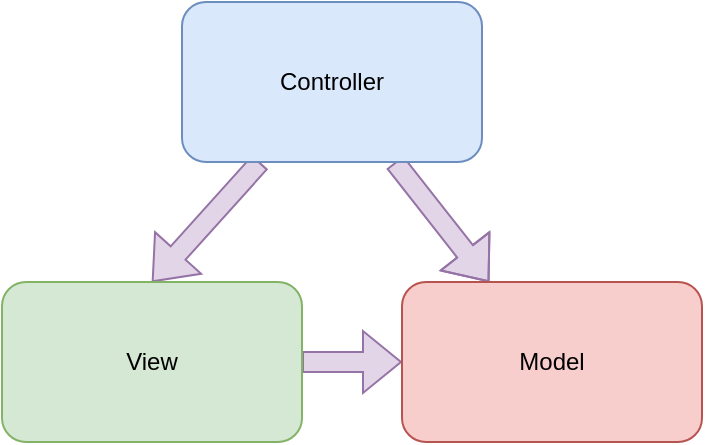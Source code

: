 <mxfile version="26.1.1">
  <diagram name="Page-1" id="x-sp5n_RfBR276ARIkhd">
    <mxGraphModel dx="818" dy="543" grid="1" gridSize="10" guides="1" tooltips="1" connect="1" arrows="1" fold="1" page="1" pageScale="1" pageWidth="850" pageHeight="1100" math="0" shadow="0">
      <root>
        <mxCell id="0" />
        <mxCell id="1" parent="0" />
        <mxCell id="YumuRFGGB4Yu9ukM9yHh-6" style="rounded=0;orthogonalLoop=1;jettySize=auto;html=1;entryX=0.5;entryY=0;entryDx=0;entryDy=0;shape=flexArrow;fillColor=#e1d5e7;strokeColor=#9673a6;" edge="1" parent="1" source="YumuRFGGB4Yu9ukM9yHh-2" target="YumuRFGGB4Yu9ukM9yHh-3">
          <mxGeometry relative="1" as="geometry" />
        </mxCell>
        <mxCell id="YumuRFGGB4Yu9ukM9yHh-7" style="rounded=0;orthogonalLoop=1;jettySize=auto;html=1;strokeWidth=1;shape=flexArrow;fillColor=#e1d5e7;strokeColor=#9673a6;" edge="1" parent="1" source="YumuRFGGB4Yu9ukM9yHh-2" target="YumuRFGGB4Yu9ukM9yHh-4">
          <mxGeometry relative="1" as="geometry">
            <Array as="points">
              <mxPoint x="490" y="320" />
            </Array>
          </mxGeometry>
        </mxCell>
        <mxCell id="YumuRFGGB4Yu9ukM9yHh-2" value="Controller" style="rounded=1;whiteSpace=wrap;html=1;fillColor=#dae8fc;strokeColor=#6c8ebf;" vertex="1" parent="1">
          <mxGeometry x="360" y="210" width="150" height="80" as="geometry" />
        </mxCell>
        <mxCell id="YumuRFGGB4Yu9ukM9yHh-8" style="edgeStyle=orthogonalEdgeStyle;rounded=0;orthogonalLoop=1;jettySize=auto;html=1;shape=flexArrow;fillColor=#e1d5e7;strokeColor=#9673a6;" edge="1" parent="1" source="YumuRFGGB4Yu9ukM9yHh-3" target="YumuRFGGB4Yu9ukM9yHh-4">
          <mxGeometry relative="1" as="geometry" />
        </mxCell>
        <mxCell id="YumuRFGGB4Yu9ukM9yHh-3" value="View" style="rounded=1;whiteSpace=wrap;html=1;fillColor=#d5e8d4;strokeColor=#82b366;" vertex="1" parent="1">
          <mxGeometry x="270" y="350" width="150" height="80" as="geometry" />
        </mxCell>
        <mxCell id="YumuRFGGB4Yu9ukM9yHh-4" value="Model" style="rounded=1;whiteSpace=wrap;html=1;fillColor=#f8cecc;strokeColor=#b85450;" vertex="1" parent="1">
          <mxGeometry x="470" y="350" width="150" height="80" as="geometry" />
        </mxCell>
      </root>
    </mxGraphModel>
  </diagram>
</mxfile>
